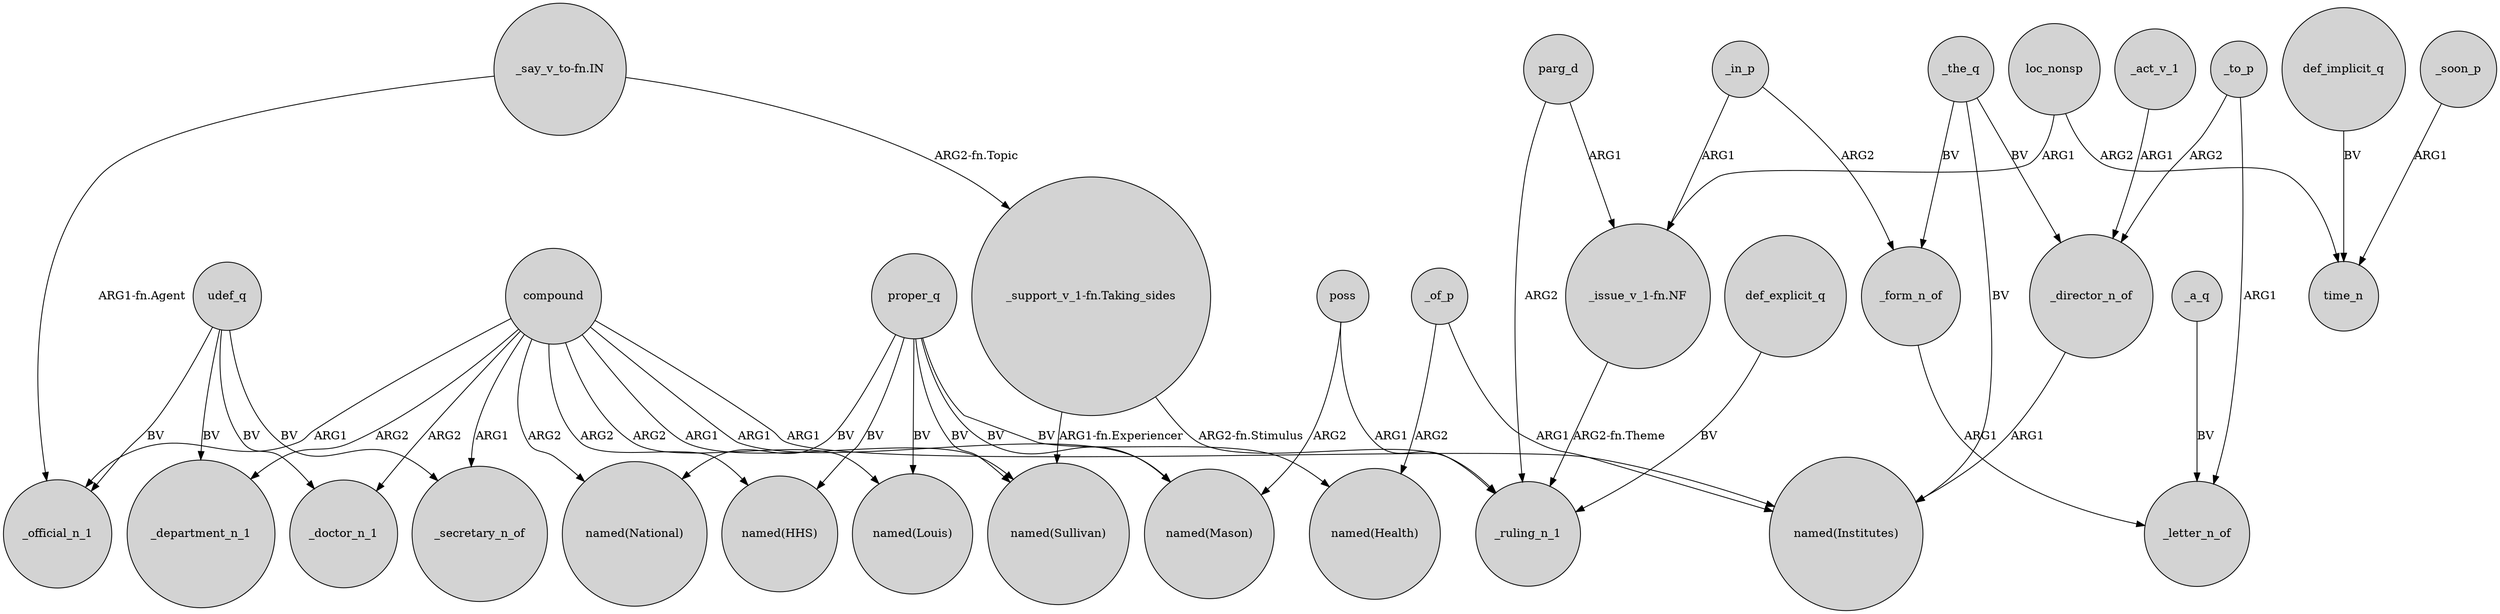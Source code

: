 digraph {
	node [shape=circle style=filled]
	loc_nonsp -> "_issue_v_1-fn.NF" [label=ARG1]
	udef_q -> _department_n_1 [label=BV]
	udef_q -> _secretary_n_of [label=BV]
	compound -> _doctor_n_1 [label=ARG2]
	_form_n_of -> _letter_n_of [label=ARG1]
	proper_q -> "named(Louis)" [label=BV]
	_to_p -> _director_n_of [label=ARG2]
	poss -> _ruling_n_1 [label=ARG1]
	"_say_v_to-fn.IN" -> _official_n_1 [label="ARG1-fn.Agent"]
	proper_q -> "named(Mason)" [label=BV]
	"_say_v_to-fn.IN" -> "_support_v_1-fn.Taking_sides" [label="ARG2-fn.Topic"]
	_director_n_of -> "named(Institutes)" [label=ARG1]
	proper_q -> "named(Health)" [label=BV]
	poss -> "named(Mason)" [label=ARG2]
	"_support_v_1-fn.Taking_sides" -> _ruling_n_1 [label="ARG2-fn.Stimulus"]
	udef_q -> _doctor_n_1 [label=BV]
	"_issue_v_1-fn.NF" -> _ruling_n_1 [label="ARG2-fn.Theme"]
	loc_nonsp -> time_n [label=ARG2]
	_of_p -> "named(Institutes)" [label=ARG1]
	proper_q -> "named(Sullivan)" [label=BV]
	compound -> "named(National)" [label=ARG2]
	parg_d -> "_issue_v_1-fn.NF" [label=ARG1]
	parg_d -> _ruling_n_1 [label=ARG2]
	_to_p -> _letter_n_of [label=ARG1]
	udef_q -> _official_n_1 [label=BV]
	compound -> "named(Sullivan)" [label=ARG1]
	_in_p -> "_issue_v_1-fn.NF" [label=ARG1]
	_in_p -> _form_n_of [label=ARG2]
	compound -> "named(Institutes)" [label=ARG1]
	_the_q -> "named(Institutes)" [label=BV]
	compound -> _official_n_1 [label=ARG1]
	_of_p -> "named(Health)" [label=ARG2]
	proper_q -> "named(HHS)" [label=BV]
	_act_v_1 -> _director_n_of [label=ARG1]
	_soon_p -> time_n [label=ARG1]
	compound -> "named(HHS)" [label=ARG2]
	compound -> "named(Louis)" [label=ARG2]
	_the_q -> _form_n_of [label=BV]
	_the_q -> _director_n_of [label=BV]
	proper_q -> "named(National)" [label=BV]
	compound -> _secretary_n_of [label=ARG1]
	_a_q -> _letter_n_of [label=BV]
	compound -> _department_n_1 [label=ARG2]
	"_support_v_1-fn.Taking_sides" -> "named(Sullivan)" [label="ARG1-fn.Experiencer"]
	def_implicit_q -> time_n [label=BV]
	def_explicit_q -> _ruling_n_1 [label=BV]
	compound -> "named(Mason)" [label=ARG1]
}
